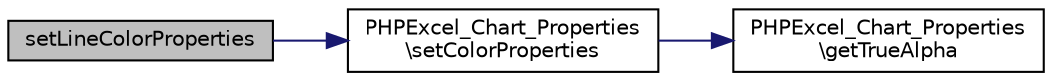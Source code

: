 digraph "setLineColorProperties"
{
  edge [fontname="Helvetica",fontsize="10",labelfontname="Helvetica",labelfontsize="10"];
  node [fontname="Helvetica",fontsize="10",shape=record];
  rankdir="LR";
  Node31 [label="setLineColorProperties",height=0.2,width=0.4,color="black", fillcolor="grey75", style="filled", fontcolor="black"];
  Node31 -> Node32 [color="midnightblue",fontsize="10",style="solid",fontname="Helvetica"];
  Node32 [label="PHPExcel_Chart_Properties\l\\setColorProperties",height=0.2,width=0.4,color="black", fillcolor="white", style="filled",URL="$class_p_h_p_excel___chart___properties.html#aa5c82a2ae20ca784a61ef0b9ef788923"];
  Node32 -> Node33 [color="midnightblue",fontsize="10",style="solid",fontname="Helvetica"];
  Node33 [label="PHPExcel_Chart_Properties\l\\getTrueAlpha",height=0.2,width=0.4,color="black", fillcolor="white", style="filled",URL="$class_p_h_p_excel___chart___properties.html#ac203a99fc1ce483ab369da946f496d32"];
}
